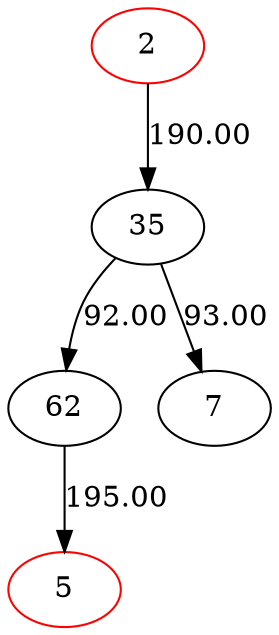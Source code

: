 digraph {
2[color=red]
35[color=black]
62[color=black]
5[color=red]
62->5[label=195.00]
35->62[label=92.00]
7[color=black]
35->7[label=93.00]
2->35[label=190.00]
}